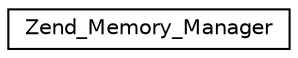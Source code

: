 digraph G
{
  edge [fontname="Helvetica",fontsize="10",labelfontname="Helvetica",labelfontsize="10"];
  node [fontname="Helvetica",fontsize="10",shape=record];
  rankdir="LR";
  Node1 [label="Zend_Memory_Manager",height=0.2,width=0.4,color="black", fillcolor="white", style="filled",URL="$class_zend___memory___manager.html"];
}
